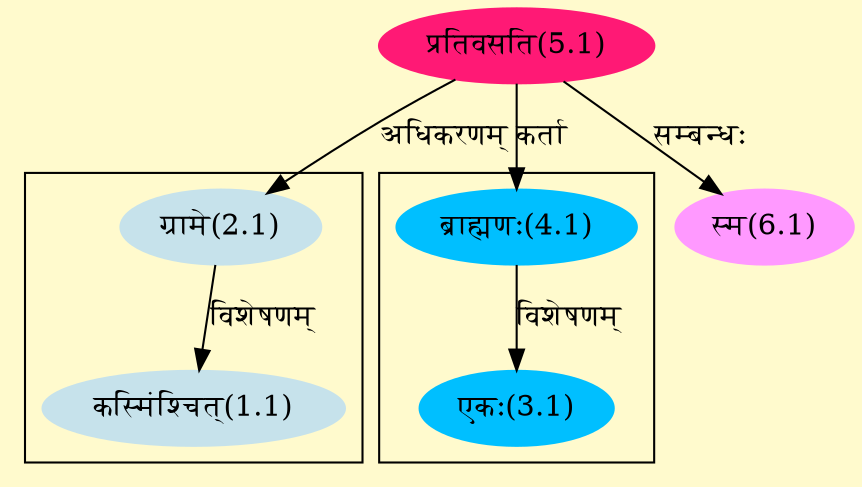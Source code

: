 digraph G{
rankdir=BT;
 compound=true;
 bgcolor="lemonchiffon1";

subgraph cluster_1{
Node1_1 [style=filled, color="#C6E2EB" label = "कस्मिंश्चित्(1.1)"]
Node2_1 [style=filled, color="#C6E2EB" label = "ग्रामे(2.1)"]

}

subgraph cluster_2{
Node3_1 [style=filled, color="#00BFFF" label = "एकः(3.1)"]
Node4_1 [style=filled, color="#00BFFF" label = "ब्राह्मणः(4.1)"]

}
Node2_1 [style=filled, color="#C6E2EB" label = "ग्रामे(2.1)"]
Node5_1 [style=filled, color="#FF1975" label = "प्रतिवसति(5.1)"]
Node4_1 [style=filled, color="#00BFFF" label = "ब्राह्मणः(4.1)"]
Node6_1 [style=filled, color="#FF99FF" label = "स्म(6.1)"]
/* Start of Relations section */

Node1_1 -> Node2_1 [  label="विशेषणम्"  dir="back" ]
Node2_1 -> Node5_1 [  label="अधिकरणम्"  dir="back" ]
Node3_1 -> Node4_1 [  label="विशेषणम्"  dir="back" ]
Node4_1 -> Node5_1 [  label="कर्ता"  dir="back" ]
Node6_1 -> Node5_1 [  label="सम्बन्धः"  dir="back" ]
}
